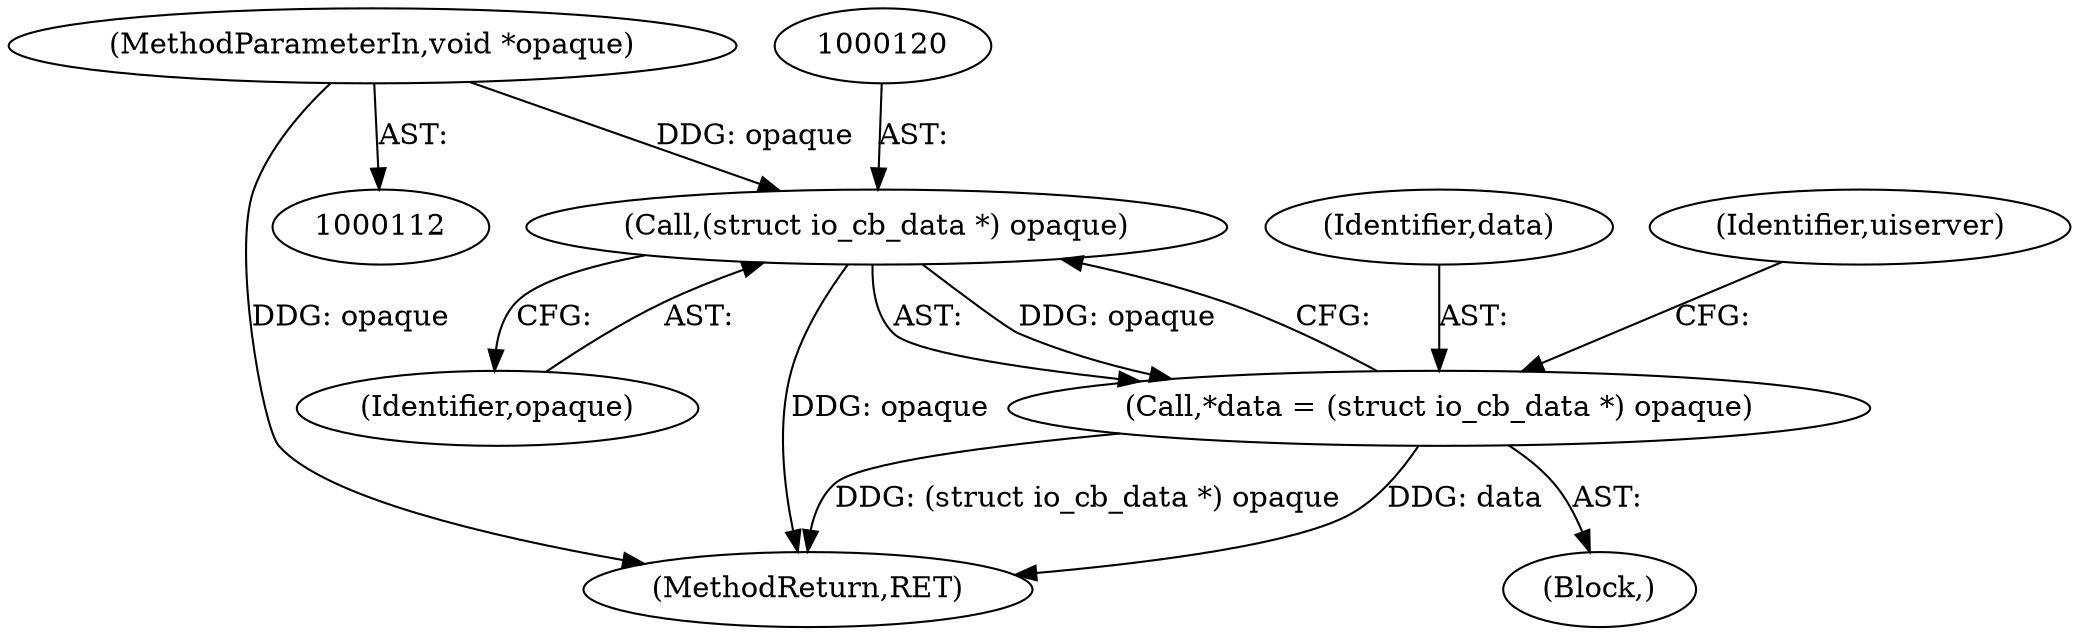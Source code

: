 digraph "0_gnupg_2cbd76f7911fc215845e89b50d6af5ff4a83dd77_0@pointer" {
"1000113" [label="(MethodParameterIn,void *opaque)"];
"1000119" [label="(Call,(struct io_cb_data *) opaque)"];
"1000117" [label="(Call,*data = (struct io_cb_data *) opaque)"];
"1000121" [label="(Identifier,opaque)"];
"1000117" [label="(Call,*data = (struct io_cb_data *) opaque)"];
"1000113" [label="(MethodParameterIn,void *opaque)"];
"1000118" [label="(Identifier,data)"];
"1000115" [label="(Block,)"];
"1000871" [label="(MethodReturn,RET)"];
"1000124" [label="(Identifier,uiserver)"];
"1000119" [label="(Call,(struct io_cb_data *) opaque)"];
"1000113" -> "1000112"  [label="AST: "];
"1000113" -> "1000871"  [label="DDG: opaque"];
"1000113" -> "1000119"  [label="DDG: opaque"];
"1000119" -> "1000117"  [label="AST: "];
"1000119" -> "1000121"  [label="CFG: "];
"1000120" -> "1000119"  [label="AST: "];
"1000121" -> "1000119"  [label="AST: "];
"1000117" -> "1000119"  [label="CFG: "];
"1000119" -> "1000871"  [label="DDG: opaque"];
"1000119" -> "1000117"  [label="DDG: opaque"];
"1000117" -> "1000115"  [label="AST: "];
"1000118" -> "1000117"  [label="AST: "];
"1000124" -> "1000117"  [label="CFG: "];
"1000117" -> "1000871"  [label="DDG: data"];
"1000117" -> "1000871"  [label="DDG: (struct io_cb_data *) opaque"];
}

